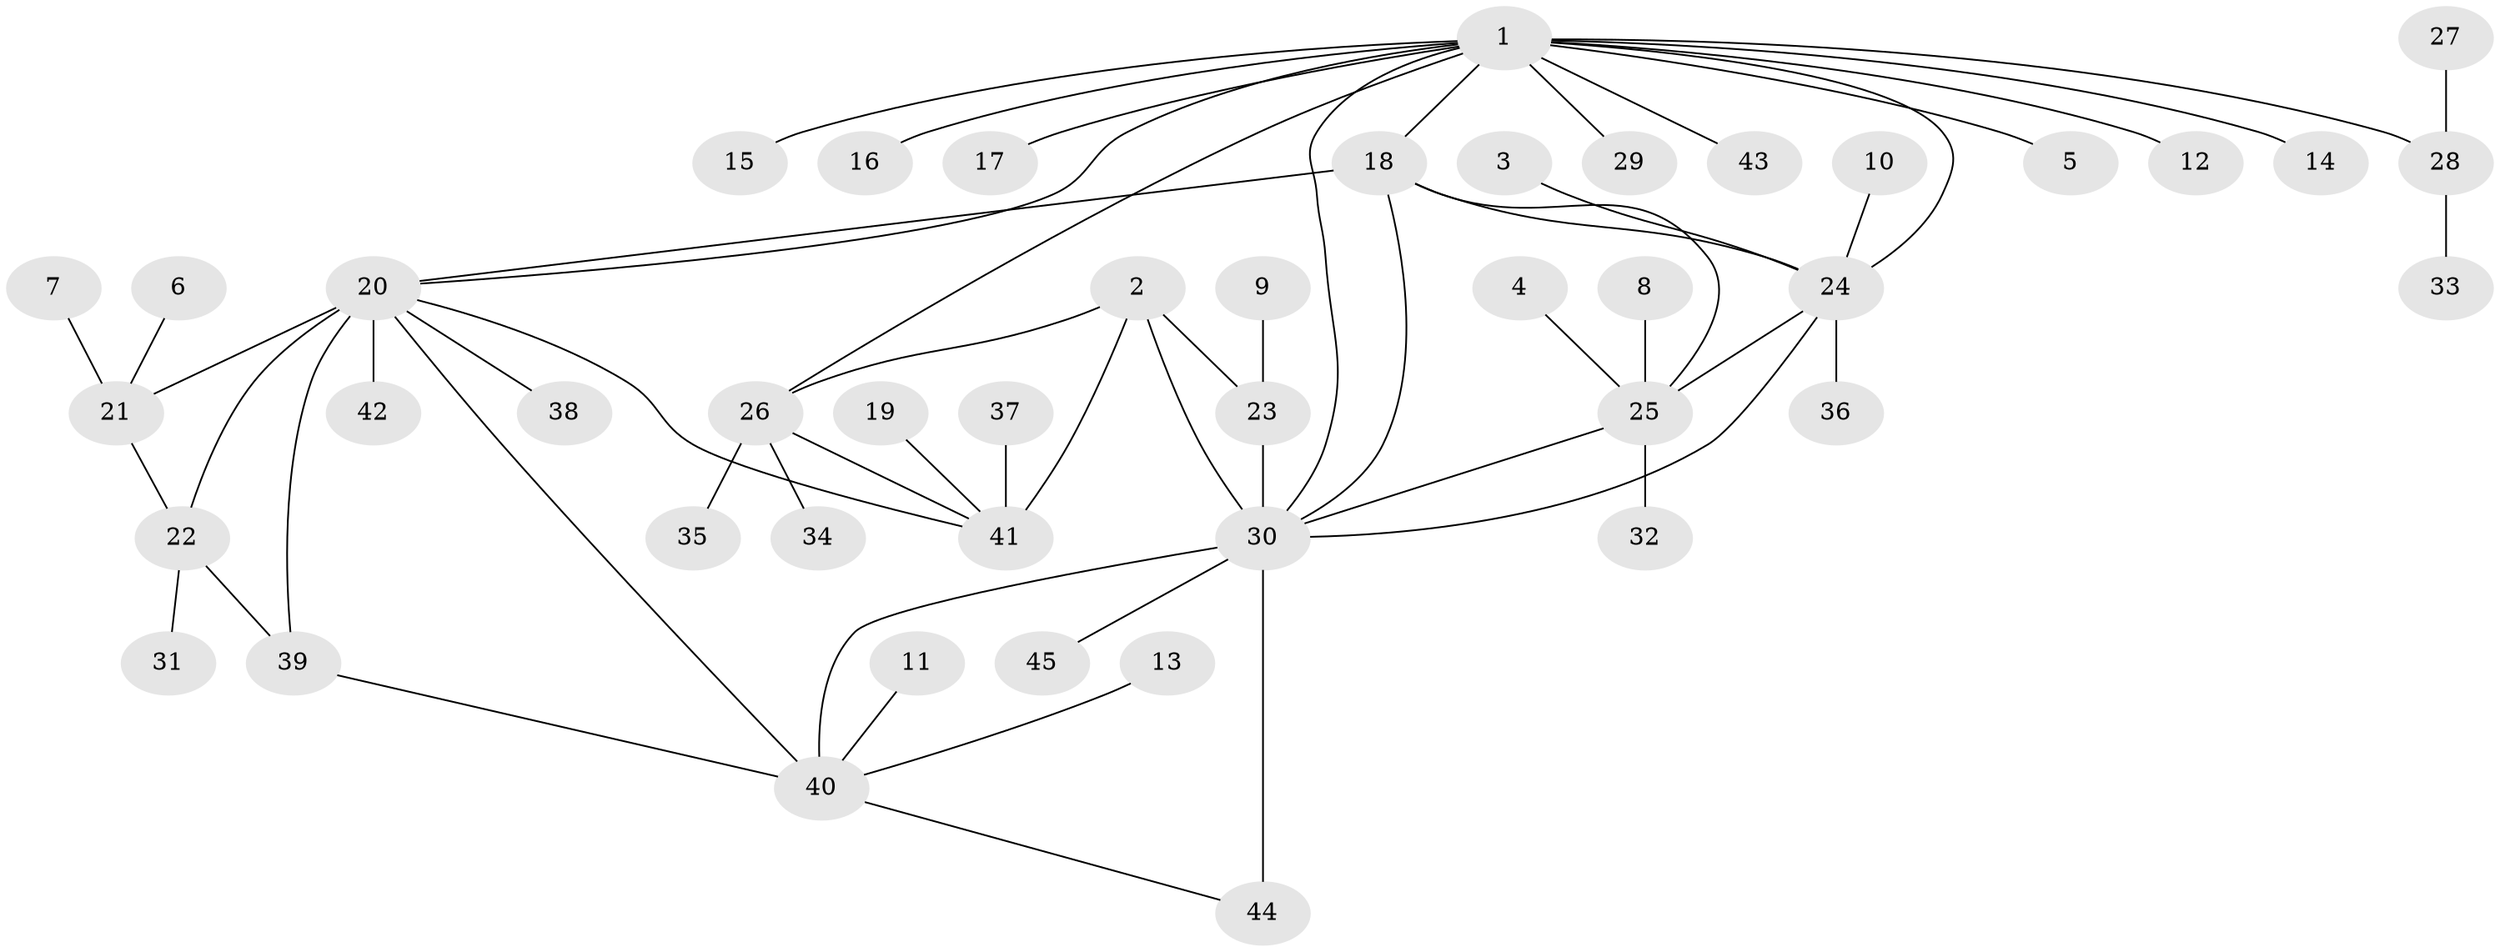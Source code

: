 // original degree distribution, {7: 0.056818181818181816, 6: 0.06818181818181818, 4: 0.056818181818181816, 9: 0.03409090909090909, 8: 0.011363636363636364, 5: 0.022727272727272728, 2: 0.13636363636363635, 1: 0.5454545454545454, 3: 0.06818181818181818}
// Generated by graph-tools (version 1.1) at 2025/26/03/09/25 03:26:37]
// undirected, 45 vertices, 59 edges
graph export_dot {
graph [start="1"]
  node [color=gray90,style=filled];
  1;
  2;
  3;
  4;
  5;
  6;
  7;
  8;
  9;
  10;
  11;
  12;
  13;
  14;
  15;
  16;
  17;
  18;
  19;
  20;
  21;
  22;
  23;
  24;
  25;
  26;
  27;
  28;
  29;
  30;
  31;
  32;
  33;
  34;
  35;
  36;
  37;
  38;
  39;
  40;
  41;
  42;
  43;
  44;
  45;
  1 -- 5 [weight=1.0];
  1 -- 12 [weight=1.0];
  1 -- 14 [weight=1.0];
  1 -- 15 [weight=1.0];
  1 -- 16 [weight=1.0];
  1 -- 17 [weight=1.0];
  1 -- 18 [weight=1.0];
  1 -- 20 [weight=1.0];
  1 -- 24 [weight=1.0];
  1 -- 26 [weight=1.0];
  1 -- 28 [weight=1.0];
  1 -- 29 [weight=1.0];
  1 -- 30 [weight=1.0];
  1 -- 43 [weight=1.0];
  2 -- 23 [weight=1.0];
  2 -- 26 [weight=2.0];
  2 -- 30 [weight=2.0];
  2 -- 41 [weight=2.0];
  3 -- 24 [weight=1.0];
  4 -- 25 [weight=1.0];
  6 -- 21 [weight=1.0];
  7 -- 21 [weight=1.0];
  8 -- 25 [weight=1.0];
  9 -- 23 [weight=1.0];
  10 -- 24 [weight=1.0];
  11 -- 40 [weight=1.0];
  13 -- 40 [weight=1.0];
  18 -- 20 [weight=1.0];
  18 -- 24 [weight=1.0];
  18 -- 25 [weight=1.0];
  18 -- 30 [weight=1.0];
  19 -- 41 [weight=1.0];
  20 -- 21 [weight=2.0];
  20 -- 22 [weight=2.0];
  20 -- 38 [weight=1.0];
  20 -- 39 [weight=1.0];
  20 -- 40 [weight=1.0];
  20 -- 41 [weight=1.0];
  20 -- 42 [weight=1.0];
  21 -- 22 [weight=1.0];
  22 -- 31 [weight=1.0];
  22 -- 39 [weight=1.0];
  23 -- 30 [weight=2.0];
  24 -- 25 [weight=1.0];
  24 -- 30 [weight=1.0];
  24 -- 36 [weight=1.0];
  25 -- 30 [weight=1.0];
  25 -- 32 [weight=1.0];
  26 -- 34 [weight=1.0];
  26 -- 35 [weight=1.0];
  26 -- 41 [weight=1.0];
  27 -- 28 [weight=1.0];
  28 -- 33 [weight=1.0];
  30 -- 40 [weight=2.0];
  30 -- 44 [weight=2.0];
  30 -- 45 [weight=1.0];
  37 -- 41 [weight=1.0];
  39 -- 40 [weight=1.0];
  40 -- 44 [weight=1.0];
}
